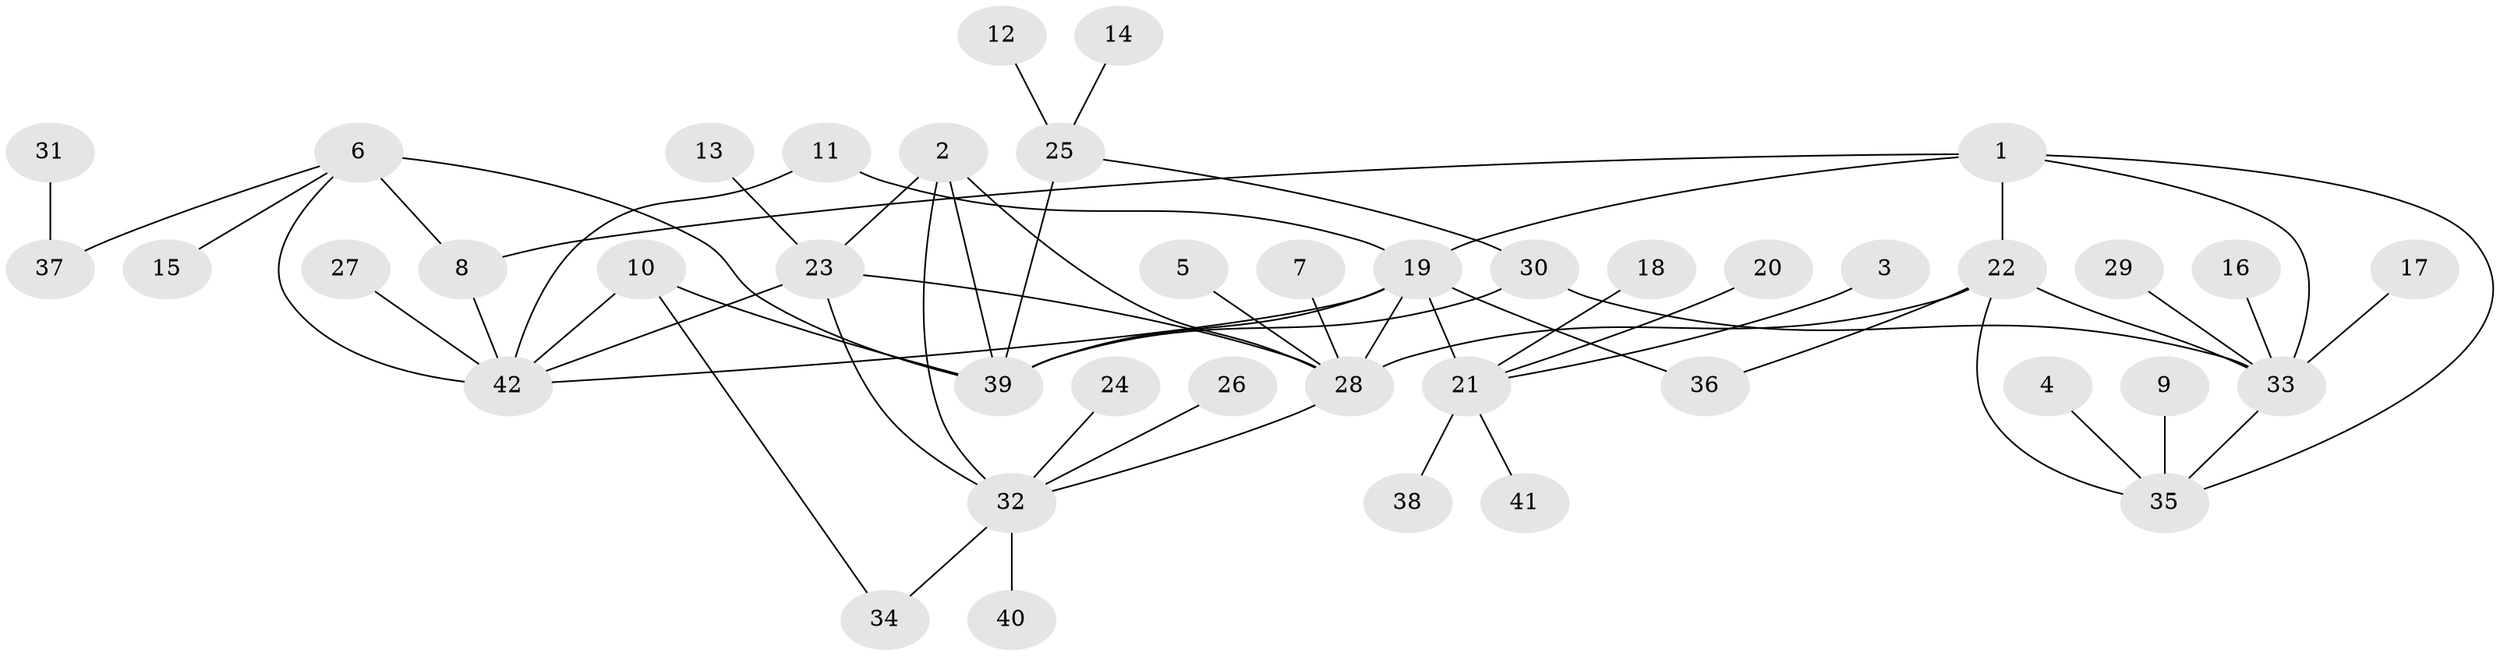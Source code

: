 // original degree distribution, {5: 0.012048192771084338, 7: 0.024096385542168676, 9: 0.03614457831325301, 6: 0.0963855421686747, 4: 0.04819277108433735, 10: 0.012048192771084338, 8: 0.024096385542168676, 1: 0.6144578313253012, 3: 0.060240963855421686, 2: 0.07228915662650602}
// Generated by graph-tools (version 1.1) at 2025/02/03/09/25 03:02:51]
// undirected, 42 vertices, 59 edges
graph export_dot {
graph [start="1"]
  node [color=gray90,style=filled];
  1;
  2;
  3;
  4;
  5;
  6;
  7;
  8;
  9;
  10;
  11;
  12;
  13;
  14;
  15;
  16;
  17;
  18;
  19;
  20;
  21;
  22;
  23;
  24;
  25;
  26;
  27;
  28;
  29;
  30;
  31;
  32;
  33;
  34;
  35;
  36;
  37;
  38;
  39;
  40;
  41;
  42;
  1 -- 8 [weight=1.0];
  1 -- 19 [weight=1.0];
  1 -- 22 [weight=1.0];
  1 -- 33 [weight=1.0];
  1 -- 35 [weight=1.0];
  2 -- 23 [weight=1.0];
  2 -- 28 [weight=1.0];
  2 -- 32 [weight=1.0];
  2 -- 39 [weight=1.0];
  3 -- 21 [weight=1.0];
  4 -- 35 [weight=1.0];
  5 -- 28 [weight=1.0];
  6 -- 8 [weight=2.0];
  6 -- 15 [weight=1.0];
  6 -- 37 [weight=1.0];
  6 -- 39 [weight=1.0];
  6 -- 42 [weight=1.0];
  7 -- 28 [weight=1.0];
  8 -- 42 [weight=2.0];
  9 -- 35 [weight=1.0];
  10 -- 34 [weight=1.0];
  10 -- 39 [weight=1.0];
  10 -- 42 [weight=1.0];
  11 -- 19 [weight=1.0];
  11 -- 42 [weight=1.0];
  12 -- 25 [weight=1.0];
  13 -- 23 [weight=1.0];
  14 -- 25 [weight=1.0];
  16 -- 33 [weight=1.0];
  17 -- 33 [weight=1.0];
  18 -- 21 [weight=1.0];
  19 -- 21 [weight=4.0];
  19 -- 28 [weight=1.0];
  19 -- 36 [weight=1.0];
  19 -- 39 [weight=1.0];
  19 -- 42 [weight=1.0];
  20 -- 21 [weight=1.0];
  21 -- 38 [weight=1.0];
  21 -- 41 [weight=1.0];
  22 -- 28 [weight=1.0];
  22 -- 33 [weight=1.0];
  22 -- 35 [weight=1.0];
  22 -- 36 [weight=1.0];
  23 -- 28 [weight=1.0];
  23 -- 32 [weight=1.0];
  23 -- 42 [weight=1.0];
  24 -- 32 [weight=1.0];
  25 -- 30 [weight=1.0];
  25 -- 39 [weight=2.0];
  26 -- 32 [weight=1.0];
  27 -- 42 [weight=1.0];
  28 -- 32 [weight=1.0];
  29 -- 33 [weight=1.0];
  30 -- 33 [weight=1.0];
  30 -- 39 [weight=2.0];
  31 -- 37 [weight=1.0];
  32 -- 34 [weight=1.0];
  32 -- 40 [weight=1.0];
  33 -- 35 [weight=1.0];
}
